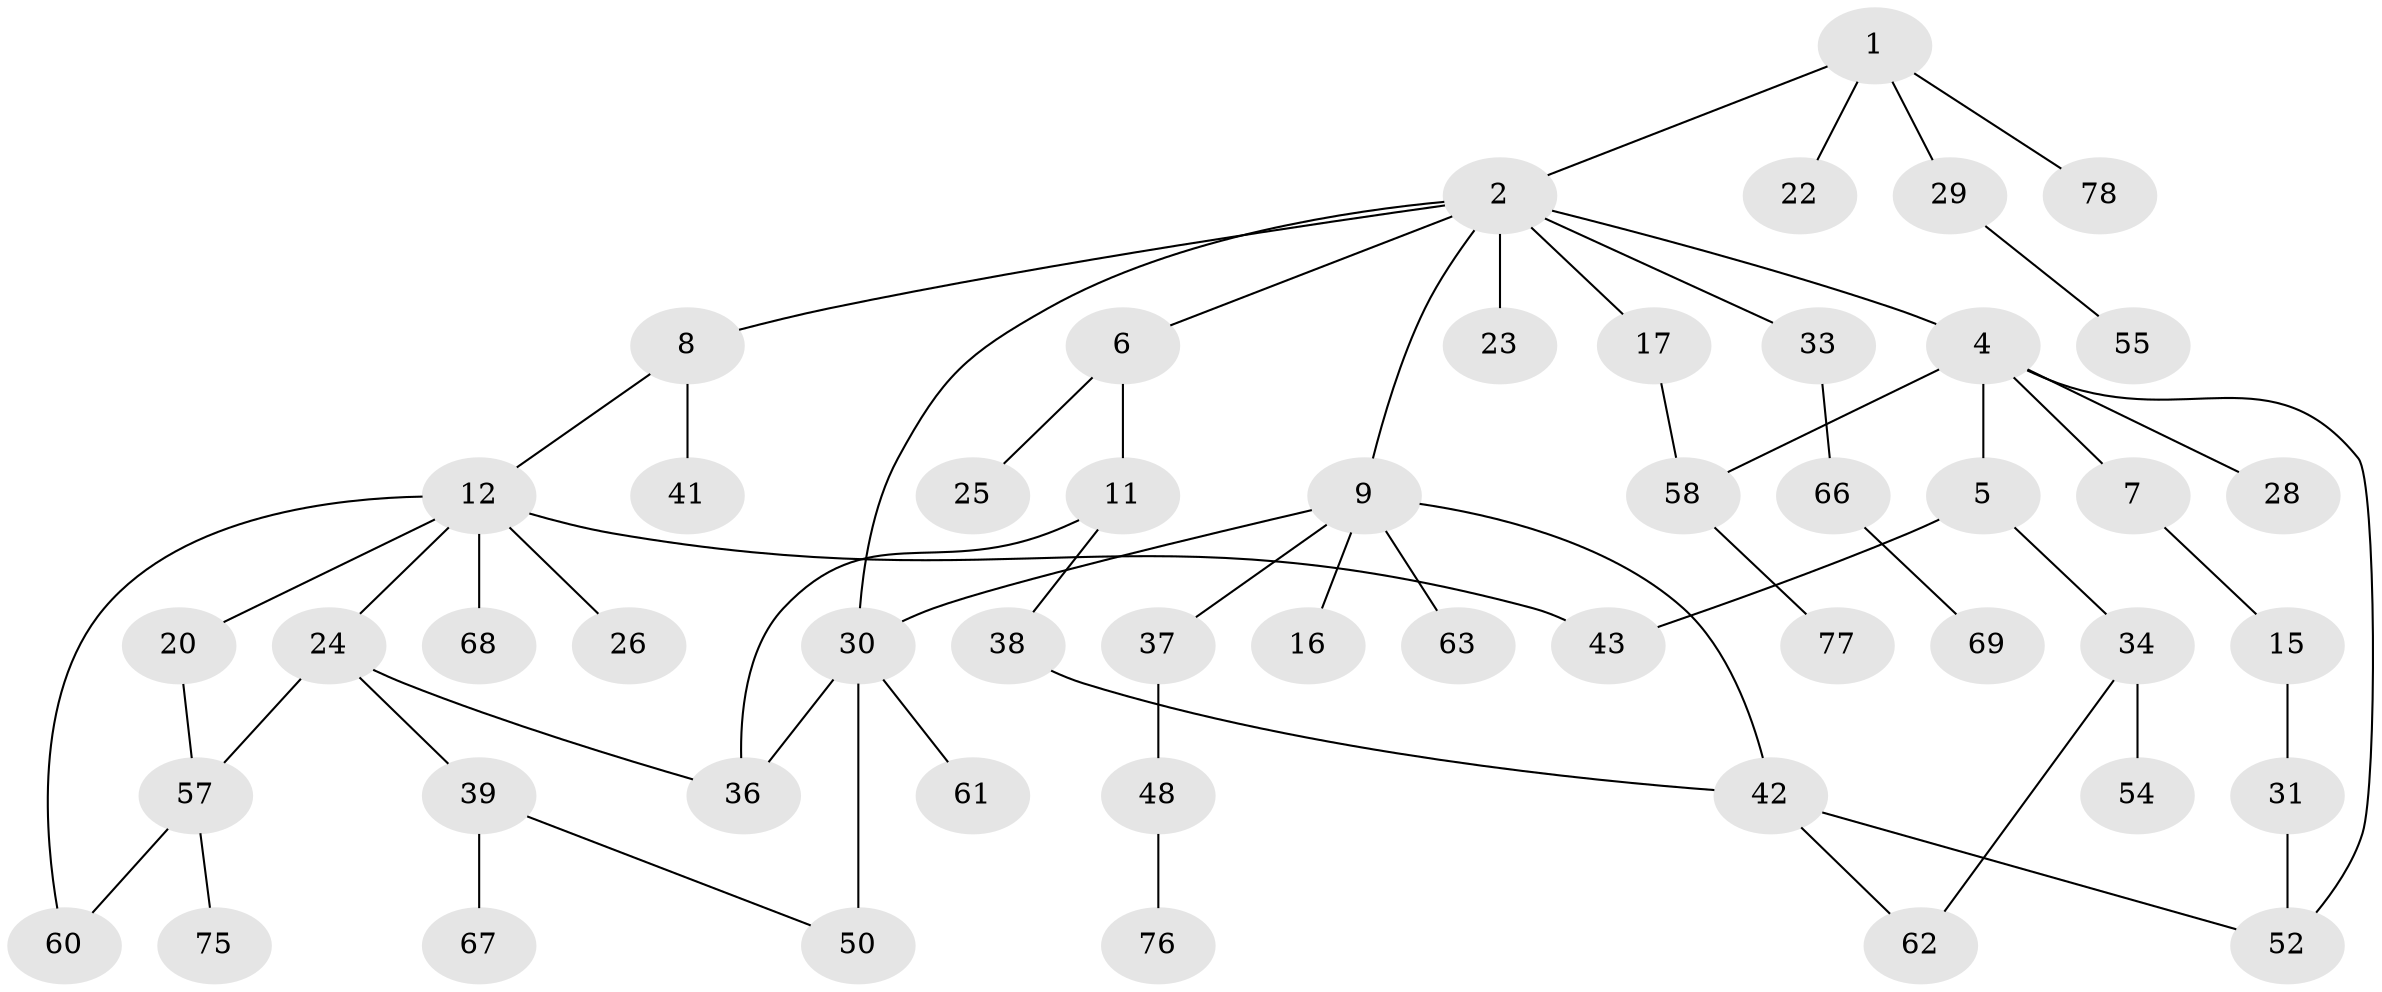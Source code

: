 // Generated by graph-tools (version 1.1) at 2025/51/02/27/25 19:51:37]
// undirected, 51 vertices, 62 edges
graph export_dot {
graph [start="1"]
  node [color=gray90,style=filled];
  1 [super="+19"];
  2 [super="+3"];
  4 [super="+21"];
  5 [super="+49"];
  6 [super="+32"];
  7 [super="+13"];
  8 [super="+10"];
  9 [super="+14"];
  11 [super="+70"];
  12 [super="+18"];
  15;
  16 [super="+74"];
  17 [super="+47"];
  20;
  22 [super="+45"];
  23 [super="+53"];
  24 [super="+27"];
  25;
  26;
  28 [super="+40"];
  29 [super="+56"];
  30 [super="+35"];
  31;
  33;
  34 [super="+51"];
  36 [super="+46"];
  37;
  38;
  39 [super="+44"];
  41;
  42 [super="+72"];
  43;
  48 [super="+59"];
  50 [super="+65"];
  52 [super="+64"];
  54;
  55;
  57;
  58 [super="+71"];
  60;
  61;
  62;
  63;
  66 [super="+73"];
  67;
  68;
  69;
  75;
  76;
  77;
  78;
  1 -- 2;
  1 -- 22;
  1 -- 29;
  1 -- 78;
  2 -- 4;
  2 -- 6;
  2 -- 9;
  2 -- 17;
  2 -- 23;
  2 -- 33;
  2 -- 8;
  2 -- 30;
  4 -- 5;
  4 -- 7;
  4 -- 28;
  4 -- 58;
  4 -- 52;
  5 -- 34;
  5 -- 43;
  6 -- 11;
  6 -- 25;
  7 -- 15;
  8 -- 41;
  8 -- 12;
  9 -- 16;
  9 -- 37;
  9 -- 42;
  9 -- 30;
  9 -- 63;
  11 -- 38;
  11 -- 36;
  12 -- 20;
  12 -- 26;
  12 -- 68;
  12 -- 43;
  12 -- 24;
  12 -- 60;
  15 -- 31;
  17 -- 58;
  20 -- 57;
  24 -- 36;
  24 -- 57;
  24 -- 39;
  29 -- 55;
  30 -- 50 [weight=2];
  30 -- 36;
  30 -- 61;
  31 -- 52;
  33 -- 66;
  34 -- 54;
  34 -- 62;
  37 -- 48;
  38 -- 42;
  39 -- 67;
  39 -- 50;
  42 -- 62;
  42 -- 52;
  48 -- 76;
  57 -- 75;
  57 -- 60;
  58 -- 77;
  66 -- 69;
}
